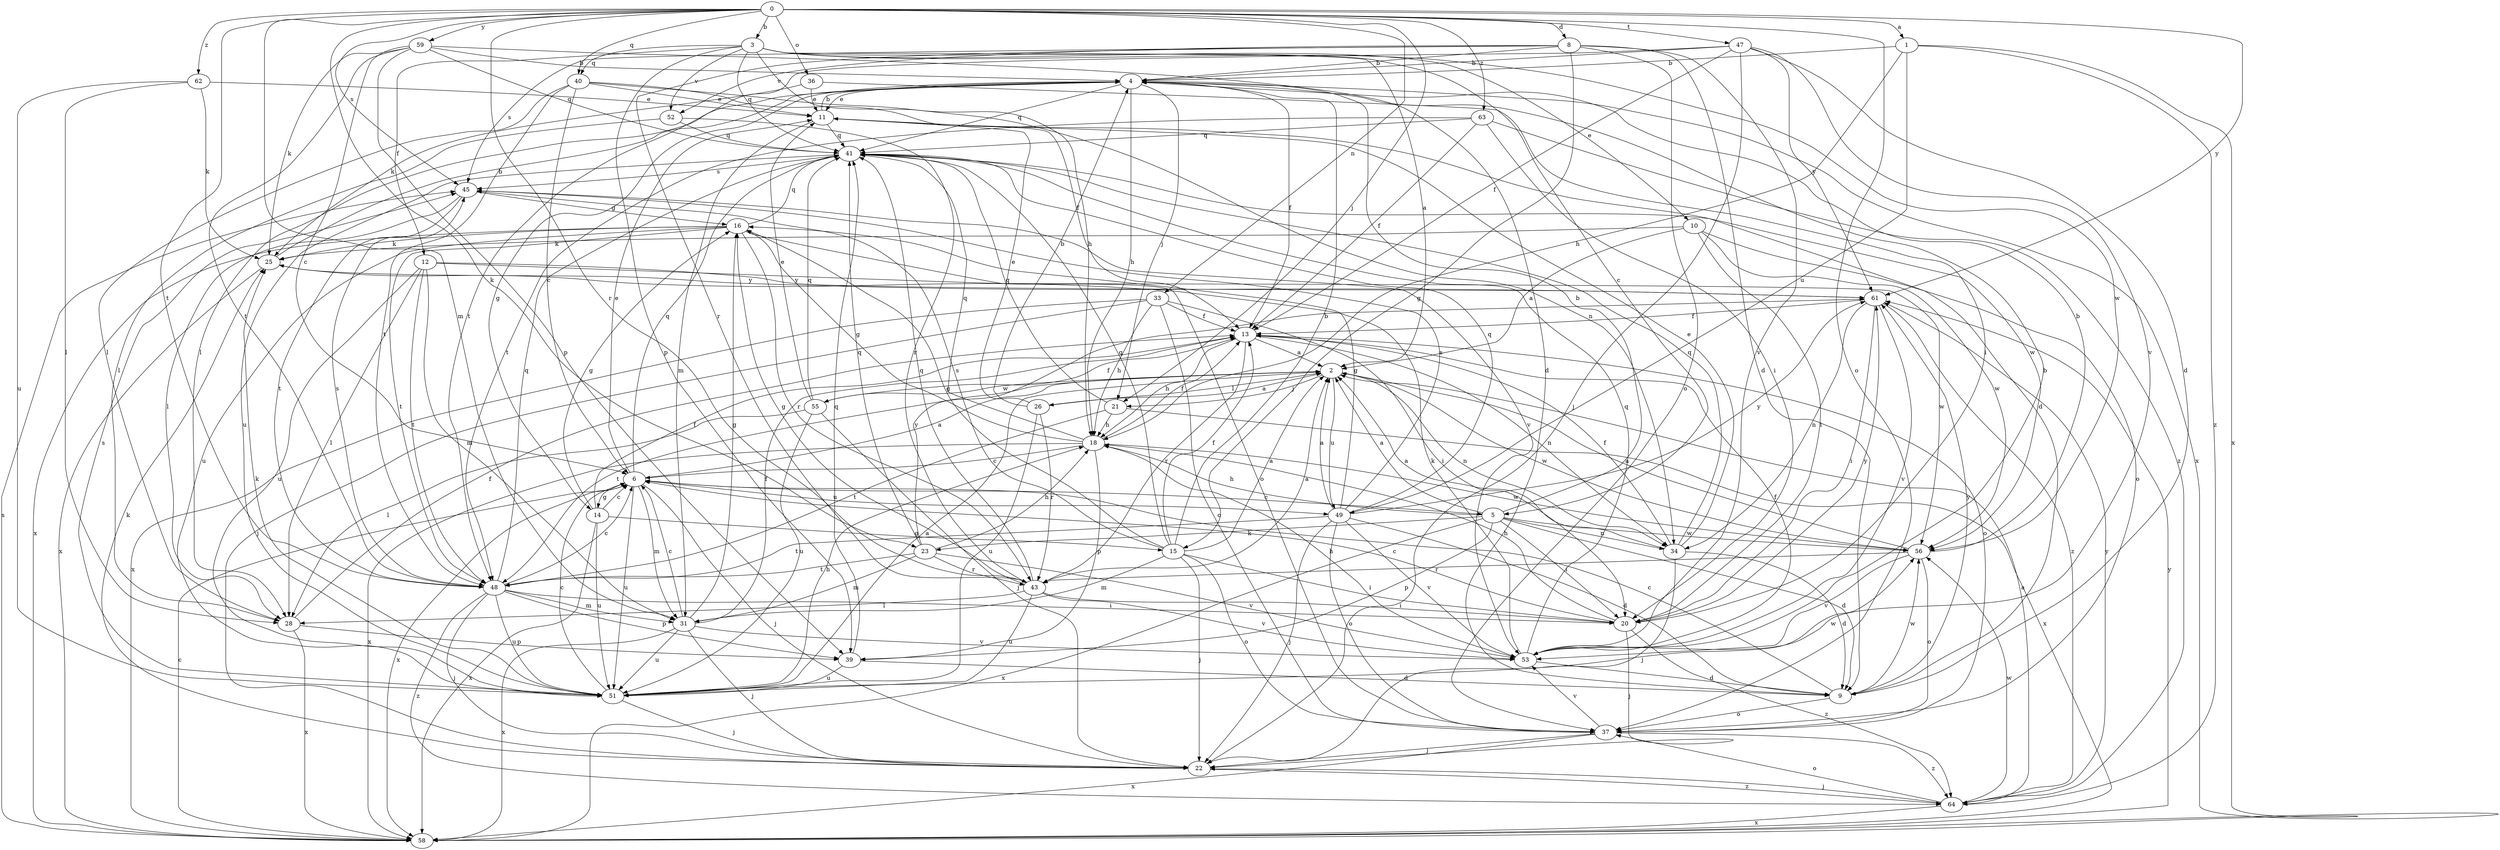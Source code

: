 strict digraph  {
0;
1;
2;
3;
4;
5;
6;
8;
9;
10;
11;
12;
13;
14;
15;
16;
18;
20;
21;
22;
23;
25;
26;
28;
31;
33;
34;
36;
37;
39;
40;
41;
43;
45;
47;
48;
49;
51;
52;
53;
55;
56;
58;
59;
61;
62;
63;
64;
0 -> 1  [label=a];
0 -> 3  [label=b];
0 -> 8  [label=d];
0 -> 21  [label=j];
0 -> 23  [label=k];
0 -> 31  [label=m];
0 -> 33  [label=n];
0 -> 36  [label=o];
0 -> 37  [label=o];
0 -> 40  [label=q];
0 -> 43  [label=r];
0 -> 45  [label=s];
0 -> 47  [label=t];
0 -> 48  [label=t];
0 -> 59  [label=y];
0 -> 61  [label=y];
0 -> 62  [label=z];
0 -> 63  [label=z];
1 -> 4  [label=b];
1 -> 18  [label=h];
1 -> 49  [label=u];
1 -> 58  [label=x];
1 -> 64  [label=z];
2 -> 21  [label=j];
2 -> 26  [label=l];
2 -> 34  [label=n];
2 -> 48  [label=t];
2 -> 49  [label=u];
2 -> 55  [label=w];
2 -> 56  [label=w];
3 -> 2  [label=a];
3 -> 5  [label=c];
3 -> 10  [label=e];
3 -> 12  [label=f];
3 -> 18  [label=h];
3 -> 39  [label=p];
3 -> 40  [label=q];
3 -> 41  [label=q];
3 -> 52  [label=v];
3 -> 56  [label=w];
4 -> 11  [label=e];
4 -> 13  [label=f];
4 -> 14  [label=g];
4 -> 18  [label=h];
4 -> 21  [label=j];
4 -> 28  [label=l];
4 -> 41  [label=q];
4 -> 58  [label=x];
5 -> 2  [label=a];
5 -> 4  [label=b];
5 -> 9  [label=d];
5 -> 18  [label=h];
5 -> 20  [label=i];
5 -> 23  [label=k];
5 -> 34  [label=n];
5 -> 39  [label=p];
5 -> 56  [label=w];
5 -> 58  [label=x];
6 -> 2  [label=a];
6 -> 5  [label=c];
6 -> 11  [label=e];
6 -> 14  [label=g];
6 -> 22  [label=j];
6 -> 31  [label=m];
6 -> 41  [label=q];
6 -> 49  [label=u];
6 -> 51  [label=u];
6 -> 58  [label=x];
8 -> 4  [label=b];
8 -> 9  [label=d];
8 -> 15  [label=g];
8 -> 37  [label=o];
8 -> 43  [label=r];
8 -> 45  [label=s];
8 -> 52  [label=v];
8 -> 53  [label=v];
9 -> 6  [label=c];
9 -> 37  [label=o];
9 -> 56  [label=w];
9 -> 61  [label=y];
10 -> 2  [label=a];
10 -> 20  [label=i];
10 -> 25  [label=k];
10 -> 37  [label=o];
10 -> 56  [label=w];
11 -> 4  [label=b];
11 -> 9  [label=d];
11 -> 31  [label=m];
11 -> 41  [label=q];
12 -> 28  [label=l];
12 -> 31  [label=m];
12 -> 48  [label=t];
12 -> 51  [label=u];
12 -> 56  [label=w];
12 -> 61  [label=y];
13 -> 2  [label=a];
13 -> 18  [label=h];
13 -> 34  [label=n];
13 -> 37  [label=o];
13 -> 43  [label=r];
14 -> 6  [label=c];
14 -> 13  [label=f];
14 -> 15  [label=g];
14 -> 16  [label=g];
14 -> 51  [label=u];
14 -> 58  [label=x];
15 -> 2  [label=a];
15 -> 4  [label=b];
15 -> 13  [label=f];
15 -> 16  [label=g];
15 -> 20  [label=i];
15 -> 22  [label=j];
15 -> 31  [label=m];
15 -> 37  [label=o];
15 -> 41  [label=q];
15 -> 45  [label=s];
16 -> 25  [label=k];
16 -> 37  [label=o];
16 -> 41  [label=q];
16 -> 43  [label=r];
16 -> 48  [label=t];
16 -> 51  [label=u];
16 -> 58  [label=x];
18 -> 6  [label=c];
18 -> 13  [label=f];
18 -> 16  [label=g];
18 -> 39  [label=p];
18 -> 41  [label=q];
18 -> 56  [label=w];
18 -> 58  [label=x];
20 -> 6  [label=c];
20 -> 18  [label=h];
20 -> 22  [label=j];
20 -> 61  [label=y];
20 -> 64  [label=z];
21 -> 18  [label=h];
21 -> 41  [label=q];
21 -> 48  [label=t];
21 -> 58  [label=x];
22 -> 25  [label=k];
22 -> 64  [label=z];
23 -> 18  [label=h];
23 -> 31  [label=m];
23 -> 41  [label=q];
23 -> 43  [label=r];
23 -> 48  [label=t];
23 -> 53  [label=v];
23 -> 61  [label=y];
25 -> 4  [label=b];
25 -> 58  [label=x];
25 -> 61  [label=y];
26 -> 2  [label=a];
26 -> 4  [label=b];
26 -> 11  [label=e];
26 -> 43  [label=r];
26 -> 51  [label=u];
28 -> 13  [label=f];
28 -> 39  [label=p];
28 -> 58  [label=x];
31 -> 6  [label=c];
31 -> 13  [label=f];
31 -> 16  [label=g];
31 -> 22  [label=j];
31 -> 51  [label=u];
31 -> 53  [label=v];
31 -> 58  [label=x];
33 -> 13  [label=f];
33 -> 18  [label=h];
33 -> 20  [label=i];
33 -> 22  [label=j];
33 -> 37  [label=o];
33 -> 58  [label=x];
34 -> 2  [label=a];
34 -> 9  [label=d];
34 -> 11  [label=e];
34 -> 13  [label=f];
34 -> 22  [label=j];
34 -> 41  [label=q];
36 -> 11  [label=e];
36 -> 20  [label=i];
36 -> 25  [label=k];
37 -> 22  [label=j];
37 -> 53  [label=v];
37 -> 58  [label=x];
37 -> 64  [label=z];
39 -> 9  [label=d];
39 -> 41  [label=q];
39 -> 51  [label=u];
40 -> 6  [label=c];
40 -> 11  [label=e];
40 -> 13  [label=f];
40 -> 28  [label=l];
40 -> 34  [label=n];
40 -> 48  [label=t];
41 -> 45  [label=s];
41 -> 51  [label=u];
41 -> 56  [label=w];
43 -> 2  [label=a];
43 -> 16  [label=g];
43 -> 20  [label=i];
43 -> 28  [label=l];
43 -> 41  [label=q];
43 -> 51  [label=u];
43 -> 53  [label=v];
45 -> 16  [label=g];
45 -> 28  [label=l];
45 -> 48  [label=t];
45 -> 53  [label=v];
47 -> 4  [label=b];
47 -> 9  [label=d];
47 -> 13  [label=f];
47 -> 22  [label=j];
47 -> 48  [label=t];
47 -> 53  [label=v];
47 -> 61  [label=y];
48 -> 6  [label=c];
48 -> 20  [label=i];
48 -> 22  [label=j];
48 -> 31  [label=m];
48 -> 39  [label=p];
48 -> 41  [label=q];
48 -> 45  [label=s];
48 -> 51  [label=u];
48 -> 64  [label=z];
49 -> 2  [label=a];
49 -> 9  [label=d];
49 -> 16  [label=g];
49 -> 22  [label=j];
49 -> 37  [label=o];
49 -> 41  [label=q];
49 -> 45  [label=s];
49 -> 48  [label=t];
49 -> 53  [label=v];
49 -> 61  [label=y];
51 -> 2  [label=a];
51 -> 6  [label=c];
51 -> 18  [label=h];
51 -> 22  [label=j];
51 -> 25  [label=k];
51 -> 45  [label=s];
51 -> 56  [label=w];
52 -> 28  [label=l];
52 -> 41  [label=q];
52 -> 43  [label=r];
53 -> 4  [label=b];
53 -> 9  [label=d];
53 -> 13  [label=f];
53 -> 18  [label=h];
53 -> 25  [label=k];
53 -> 41  [label=q];
55 -> 11  [label=e];
55 -> 13  [label=f];
55 -> 22  [label=j];
55 -> 28  [label=l];
55 -> 41  [label=q];
55 -> 51  [label=u];
56 -> 2  [label=a];
56 -> 4  [label=b];
56 -> 37  [label=o];
56 -> 43  [label=r];
56 -> 53  [label=v];
58 -> 6  [label=c];
58 -> 45  [label=s];
58 -> 61  [label=y];
59 -> 4  [label=b];
59 -> 6  [label=c];
59 -> 9  [label=d];
59 -> 25  [label=k];
59 -> 39  [label=p];
59 -> 41  [label=q];
59 -> 48  [label=t];
61 -> 13  [label=f];
61 -> 20  [label=i];
61 -> 34  [label=n];
61 -> 53  [label=v];
61 -> 64  [label=z];
62 -> 11  [label=e];
62 -> 25  [label=k];
62 -> 28  [label=l];
62 -> 51  [label=u];
63 -> 13  [label=f];
63 -> 20  [label=i];
63 -> 41  [label=q];
63 -> 48  [label=t];
63 -> 64  [label=z];
64 -> 2  [label=a];
64 -> 22  [label=j];
64 -> 37  [label=o];
64 -> 56  [label=w];
64 -> 58  [label=x];
64 -> 61  [label=y];
}
